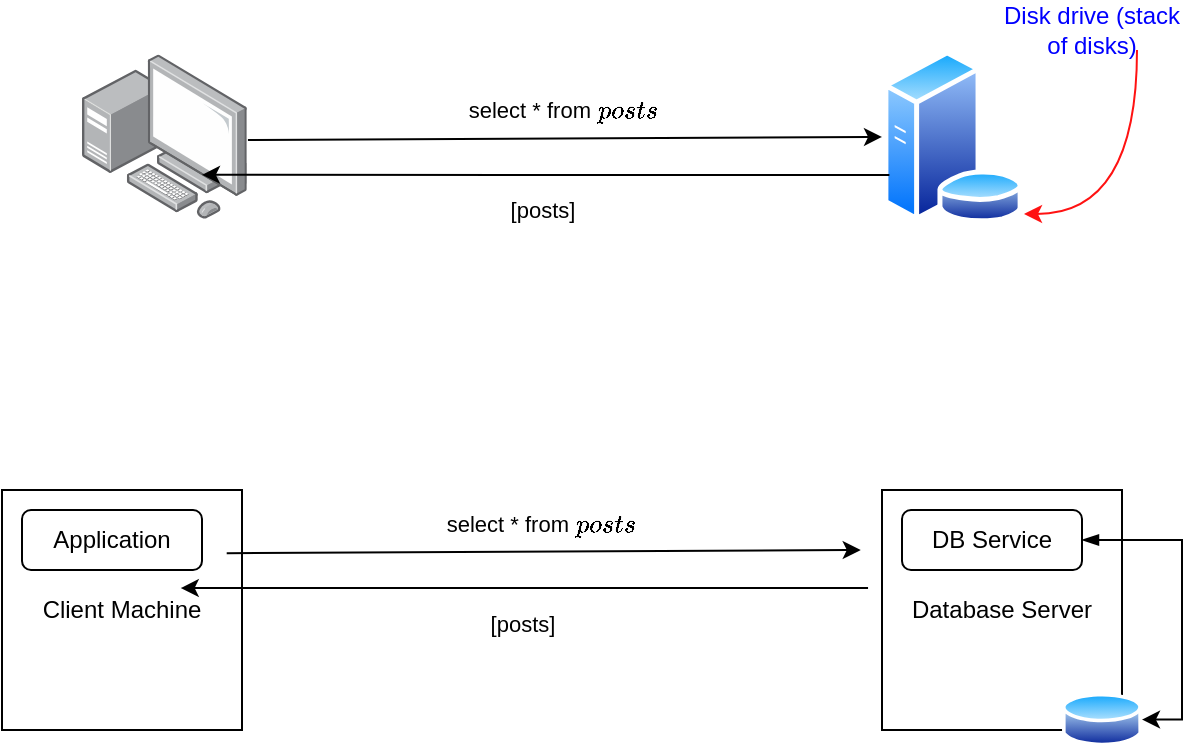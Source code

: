 <mxfile version="13.6.6" type="github" pages="4">
  <diagram id="535jIaAnYmbFfIY-fmwr" name="Page-3">
    <mxGraphModel dx="1426" dy="842" grid="1" gridSize="10" guides="1" tooltips="1" connect="1" arrows="1" fold="1" page="1" pageScale="1" pageWidth="850" pageHeight="1100" math="0" shadow="0">
      <root>
        <mxCell id="bosU0lAAXiq1cYPxXi9d-0" />
        <mxCell id="bosU0lAAXiq1cYPxXi9d-1" parent="bosU0lAAXiq1cYPxXi9d-0" />
        <mxCell id="bosU0lAAXiq1cYPxXi9d-2" value="" style="points=[];aspect=fixed;html=1;align=center;shadow=0;dashed=0;image;image=img/lib/allied_telesis/computer_and_terminals/Personal_Computer_with_Server.svg;" vertex="1" parent="bosU0lAAXiq1cYPxXi9d-1">
          <mxGeometry x="200" y="242.1" width="82.4" height="82.4" as="geometry" />
        </mxCell>
        <mxCell id="bosU0lAAXiq1cYPxXi9d-3" value="" style="aspect=fixed;perimeter=ellipsePerimeter;html=1;align=center;shadow=0;dashed=0;spacingTop=3;image;image=img/lib/active_directory/database_server.svg;" vertex="1" parent="bosU0lAAXiq1cYPxXi9d-1">
          <mxGeometry x="600" y="240" width="71" height="86.59" as="geometry" />
        </mxCell>
        <mxCell id="bosU0lAAXiq1cYPxXi9d-4" value="select * from `posts`" style="endArrow=classic;html=1;exitX=1.007;exitY=0.521;exitDx=0;exitDy=0;exitPerimeter=0;" edge="1" parent="bosU0lAAXiq1cYPxXi9d-1" source="bosU0lAAXiq1cYPxXi9d-2" target="bosU0lAAXiq1cYPxXi9d-3">
          <mxGeometry x="-0.009" y="14" width="50" height="50" relative="1" as="geometry">
            <mxPoint x="460" y="520" as="sourcePoint" />
            <mxPoint x="510" y="470" as="targetPoint" />
            <mxPoint as="offset" />
          </mxGeometry>
        </mxCell>
        <mxCell id="bosU0lAAXiq1cYPxXi9d-5" value="[posts]" style="endArrow=classic;html=1;exitX=0;exitY=0.75;exitDx=0;exitDy=0;entryX=0.728;entryY=0.732;entryDx=0;entryDy=0;entryPerimeter=0;" edge="1" parent="bosU0lAAXiq1cYPxXi9d-1" source="bosU0lAAXiq1cYPxXi9d-3" target="bosU0lAAXiq1cYPxXi9d-2">
          <mxGeometry x="0.011" y="18" width="50" height="50" relative="1" as="geometry">
            <mxPoint x="460" y="520" as="sourcePoint" />
            <mxPoint x="510" y="470" as="targetPoint" />
            <mxPoint as="offset" />
          </mxGeometry>
        </mxCell>
        <mxCell id="bosU0lAAXiq1cYPxXi9d-6" value="Client Machine" style="whiteSpace=wrap;html=1;aspect=fixed;" vertex="1" parent="bosU0lAAXiq1cYPxXi9d-1">
          <mxGeometry x="160" y="460" width="120" height="120" as="geometry" />
        </mxCell>
        <mxCell id="bosU0lAAXiq1cYPxXi9d-7" value="select * from `posts`" style="endArrow=classic;html=1;exitX=1.007;exitY=0.521;exitDx=0;exitDy=0;exitPerimeter=0;" edge="1" parent="bosU0lAAXiq1cYPxXi9d-1">
          <mxGeometry x="-0.009" y="14" width="50" height="50" relative="1" as="geometry">
            <mxPoint x="272.357" y="491.63" as="sourcePoint" />
            <mxPoint x="589.38" y="489.996" as="targetPoint" />
            <mxPoint as="offset" />
          </mxGeometry>
        </mxCell>
        <mxCell id="bosU0lAAXiq1cYPxXi9d-8" value="[posts]" style="endArrow=classic;html=1;exitX=0;exitY=0.75;exitDx=0;exitDy=0;entryX=0.728;entryY=0.732;entryDx=0;entryDy=0;entryPerimeter=0;" edge="1" parent="bosU0lAAXiq1cYPxXi9d-1">
          <mxGeometry x="0.011" y="18" width="50" height="50" relative="1" as="geometry">
            <mxPoint x="593.026" y="509.007" as="sourcePoint" />
            <mxPoint x="249.367" y="509.017" as="targetPoint" />
            <mxPoint as="offset" />
          </mxGeometry>
        </mxCell>
        <mxCell id="bosU0lAAXiq1cYPxXi9d-9" value="Application" style="rounded=1;whiteSpace=wrap;html=1;" vertex="1" parent="bosU0lAAXiq1cYPxXi9d-1">
          <mxGeometry x="170" y="470" width="90" height="30" as="geometry" />
        </mxCell>
        <mxCell id="bosU0lAAXiq1cYPxXi9d-10" value="Database Server" style="whiteSpace=wrap;html=1;aspect=fixed;" vertex="1" parent="bosU0lAAXiq1cYPxXi9d-1">
          <mxGeometry x="600" y="460" width="120" height="120" as="geometry" />
        </mxCell>
        <mxCell id="bosU0lAAXiq1cYPxXi9d-11" value="" style="aspect=fixed;perimeter=ellipsePerimeter;html=1;align=center;shadow=0;dashed=0;spacingTop=3;image;image=img/lib/active_directory/database.svg;" vertex="1" parent="bosU0lAAXiq1cYPxXi9d-1">
          <mxGeometry x="690" y="560" width="40" height="29.6" as="geometry" />
        </mxCell>
        <mxCell id="bosU0lAAXiq1cYPxXi9d-12" style="edgeStyle=orthogonalEdgeStyle;rounded=0;orthogonalLoop=1;jettySize=auto;html=1;entryX=1;entryY=0.5;entryDx=0;entryDy=0;exitX=1;exitY=0.5;exitDx=0;exitDy=0;startArrow=blockThin;startFill=1;" edge="1" parent="bosU0lAAXiq1cYPxXi9d-1" source="bosU0lAAXiq1cYPxXi9d-13" target="bosU0lAAXiq1cYPxXi9d-11">
          <mxGeometry relative="1" as="geometry" />
        </mxCell>
        <mxCell id="bosU0lAAXiq1cYPxXi9d-13" value="DB Service" style="rounded=1;whiteSpace=wrap;html=1;" vertex="1" parent="bosU0lAAXiq1cYPxXi9d-1">
          <mxGeometry x="610" y="470" width="90" height="30" as="geometry" />
        </mxCell>
        <mxCell id="bosU0lAAXiq1cYPxXi9d-14" style="edgeStyle=orthogonalEdgeStyle;curved=1;rounded=0;orthogonalLoop=1;jettySize=auto;html=1;exitX=0.75;exitY=1;exitDx=0;exitDy=0;startArrow=none;startFill=0;strokeColor=#FF1212;strokeWidth=1;fillColor=#FF0505;fontSize=12;fontColor=#0000FF;" edge="1" parent="bosU0lAAXiq1cYPxXi9d-1" source="bosU0lAAXiq1cYPxXi9d-15">
          <mxGeometry relative="1" as="geometry">
            <mxPoint x="671" y="322" as="targetPoint" />
            <Array as="points">
              <mxPoint x="728" y="322" />
              <mxPoint x="671" y="322" />
            </Array>
          </mxGeometry>
        </mxCell>
        <mxCell id="bosU0lAAXiq1cYPxXi9d-15" value="Disk drive (stack of disks)" style="text;html=1;strokeColor=none;fillColor=none;align=center;verticalAlign=middle;whiteSpace=wrap;rounded=0;fontSize=12;fontColor=#0000FF;" vertex="1" parent="bosU0lAAXiq1cYPxXi9d-1">
          <mxGeometry x="660" y="220" width="90" height="20" as="geometry" />
        </mxCell>
      </root>
    </mxGraphModel>
  </diagram>
  <diagram id="C5RBs43oDa-KdzZeNtuy" name="Page-1">
    <mxGraphModel dx="1426" dy="842" grid="1" gridSize="10" guides="1" tooltips="1" connect="1" arrows="1" fold="1" page="1" pageScale="1" pageWidth="827" pageHeight="1169" math="0" shadow="0">
      <root>
        <mxCell id="WIyWlLk6GJQsqaUBKTNV-0" />
        <mxCell id="WIyWlLk6GJQsqaUBKTNV-1" parent="WIyWlLk6GJQsqaUBKTNV-0" />
        <mxCell id="sINU_W-0aVp5hmcY1Ufi-14" style="edgeStyle=orthogonalEdgeStyle;rounded=0;orthogonalLoop=1;jettySize=auto;html=1;startArrow=blockThin;startFill=1;" edge="1" parent="WIyWlLk6GJQsqaUBKTNV-1" source="sINU_W-0aVp5hmcY1Ufi-2" target="sINU_W-0aVp5hmcY1Ufi-2">
          <mxGeometry relative="1" as="geometry">
            <mxPoint x="340" y="420" as="targetPoint" />
            <Array as="points">
              <mxPoint x="640" y="390" />
            </Array>
          </mxGeometry>
        </mxCell>
        <mxCell id="sINU_W-0aVp5hmcY1Ufi-2" value="" style="points=[];aspect=fixed;html=1;align=center;shadow=0;dashed=0;image;image=img/lib/allied_telesis/computer_and_terminals/Personal_Computer_with_Server.svg;" vertex="1" parent="WIyWlLk6GJQsqaUBKTNV-1">
          <mxGeometry x="280" y="330" width="82.4" height="82.4" as="geometry" />
        </mxCell>
        <mxCell id="sINU_W-0aVp5hmcY1Ufi-3" value="" style="aspect=fixed;perimeter=ellipsePerimeter;html=1;align=center;shadow=0;dashed=0;spacingTop=3;image;image=img/lib/active_directory/database.svg;" vertex="1" parent="WIyWlLk6GJQsqaUBKTNV-1">
          <mxGeometry x="250" y="370" width="40" height="29.6" as="geometry" />
        </mxCell>
        <mxCell id="sINU_W-0aVp5hmcY1Ufi-15" value="Client Machine" style="whiteSpace=wrap;html=1;aspect=fixed;" vertex="1" parent="WIyWlLk6GJQsqaUBKTNV-1">
          <mxGeometry x="280" y="600" width="190" height="190" as="geometry" />
        </mxCell>
        <mxCell id="sINU_W-0aVp5hmcY1Ufi-16" value="Application" style="rounded=1;whiteSpace=wrap;html=1;" vertex="1" parent="WIyWlLk6GJQsqaUBKTNV-1">
          <mxGeometry x="290" y="610" width="170" height="30" as="geometry" />
        </mxCell>
        <mxCell id="sINU_W-0aVp5hmcY1Ufi-17" value="" style="aspect=fixed;perimeter=ellipsePerimeter;html=1;align=center;shadow=0;dashed=0;spacingTop=3;image;image=img/lib/active_directory/database.svg;" vertex="1" parent="WIyWlLk6GJQsqaUBKTNV-1">
          <mxGeometry x="460" y="740" width="54.05" height="40" as="geometry" />
        </mxCell>
        <mxCell id="7XNnbv8hsG_1OXoC5hqW-5" value="select * from `posts" style="text;html=1;strokeColor=none;fillColor=none;align=center;verticalAlign=middle;whiteSpace=wrap;rounded=0;fontSize=12;fontColor=#0000FF;" vertex="1" parent="WIyWlLk6GJQsqaUBKTNV-1">
          <mxGeometry x="420" y="330" width="120" height="20" as="geometry" />
        </mxCell>
        <mxCell id="7XNnbv8hsG_1OXoC5hqW-7" value="[posts]" style="text;html=1;strokeColor=none;fillColor=none;align=center;verticalAlign=middle;whiteSpace=wrap;rounded=0;fontSize=12;fontColor=#0000FF;" vertex="1" parent="WIyWlLk6GJQsqaUBKTNV-1">
          <mxGeometry x="440" y="392.4" width="120" height="20" as="geometry" />
        </mxCell>
        <mxCell id="7XNnbv8hsG_1OXoC5hqW-8" style="edgeStyle=orthogonalEdgeStyle;rounded=0;orthogonalLoop=1;jettySize=auto;html=1;startArrow=blockThin;startFill=1;entryX=1;entryY=0.25;entryDx=0;entryDy=0;exitX=1;exitY=0.5;exitDx=0;exitDy=0;" edge="1" parent="WIyWlLk6GJQsqaUBKTNV-1" source="sINU_W-0aVp5hmcY1Ufi-16" target="sINU_W-0aVp5hmcY1Ufi-17">
          <mxGeometry relative="1" as="geometry">
            <mxPoint x="352.4" y="560" as="targetPoint" />
            <mxPoint x="352.4" y="522.4" as="sourcePoint" />
            <Array as="points">
              <mxPoint x="630" y="625" />
              <mxPoint x="630" y="751" />
            </Array>
          </mxGeometry>
        </mxCell>
        <mxCell id="7XNnbv8hsG_1OXoC5hqW-10" value="select * from `posts" style="text;html=1;strokeColor=none;fillColor=none;align=center;verticalAlign=middle;whiteSpace=wrap;rounded=0;fontSize=12;fontColor=#0000FF;" vertex="1" parent="WIyWlLk6GJQsqaUBKTNV-1">
          <mxGeometry x="500" y="600" width="120" height="20" as="geometry" />
        </mxCell>
        <mxCell id="7XNnbv8hsG_1OXoC5hqW-12" value="[posts]" style="text;html=1;strokeColor=none;fillColor=none;align=center;verticalAlign=middle;whiteSpace=wrap;rounded=0;fontSize=12;fontColor=#0000FF;" vertex="1" parent="WIyWlLk6GJQsqaUBKTNV-1">
          <mxGeometry x="510" y="760" width="120" height="20" as="geometry" />
        </mxCell>
      </root>
    </mxGraphModel>
  </diagram>
  <diagram id="Rt2idcS5UanygktmBUxr" name="Page-2">
    <mxGraphModel dx="1426" dy="842" grid="1" gridSize="10" guides="1" tooltips="1" connect="1" arrows="1" fold="1" page="1" pageScale="1" pageWidth="850" pageHeight="1100" math="0" shadow="0">
      <root>
        <mxCell id="48dqMW29AaX_sZPMYH46-0" />
        <mxCell id="48dqMW29AaX_sZPMYH46-1" parent="48dqMW29AaX_sZPMYH46-0" />
        <mxCell id="48dqMW29AaX_sZPMYH46-2" value="" style="rounded=1;whiteSpace=wrap;html=1;" vertex="1" parent="48dqMW29AaX_sZPMYH46-1">
          <mxGeometry x="160" y="390" width="550" height="320" as="geometry" />
        </mxCell>
        <mxCell id="48dqMW29AaX_sZPMYH46-3" value="" style="shape=cube;whiteSpace=wrap;html=1;boundedLbl=1;backgroundOutline=1;darkOpacity=0.05;darkOpacity2=0.1;" vertex="1" parent="48dqMW29AaX_sZPMYH46-1">
          <mxGeometry x="170" y="410" width="410" height="280" as="geometry" />
        </mxCell>
        <mxCell id="M9dh-8qWz-MCQfVXo83x-0" value="" style="aspect=fixed;perimeter=ellipsePerimeter;html=1;align=center;shadow=0;dashed=0;spacingTop=3;image;image=img/lib/active_directory/database.svg;" vertex="1" parent="48dqMW29AaX_sZPMYH46-1">
          <mxGeometry x="620" y="570" width="121.61" height="90" as="geometry" />
        </mxCell>
        <mxCell id="M9dh-8qWz-MCQfVXo83x-4" value="SQL&lt;br style=&quot;font-size: 12px;&quot;&gt;Command&lt;br style=&quot;font-size: 12px;&quot;&gt;&lt;font color=&quot;#0000ff&quot; style=&quot;font-size: 12px;&quot;&gt;(select * from `posts`)&lt;/font&gt;" style="edgeStyle=orthogonalEdgeStyle;rounded=0;orthogonalLoop=1;jettySize=auto;html=1;exitX=1;exitY=0.5;exitDx=0;exitDy=0;entryX=0;entryY=0.5;entryDx=0;entryDy=0;startArrow=blockThin;startFill=1;fontSize=12;" edge="1" parent="48dqMW29AaX_sZPMYH46-1" source="M9dh-8qWz-MCQfVXo83x-1" target="M9dh-8qWz-MCQfVXo83x-2">
          <mxGeometry relative="1" as="geometry" />
        </mxCell>
        <mxCell id="M9dh-8qWz-MCQfVXo83x-1" value="Application" style="shape=process;whiteSpace=wrap;html=1;backgroundOutline=1;" vertex="1" parent="48dqMW29AaX_sZPMYH46-1">
          <mxGeometry x="192" y="450" width="120" height="60" as="geometry" />
        </mxCell>
        <mxCell id="M9dh-8qWz-MCQfVXo83x-3" style="edgeStyle=orthogonalEdgeStyle;rounded=0;orthogonalLoop=1;jettySize=auto;html=1;startArrow=blockThin;startFill=1;" edge="1" parent="48dqMW29AaX_sZPMYH46-1" source="M9dh-8qWz-MCQfVXo83x-2" target="M9dh-8qWz-MCQfVXo83x-0">
          <mxGeometry relative="1" as="geometry" />
        </mxCell>
        <mxCell id="M9dh-8qWz-MCQfVXo83x-2" value="DB Driver" style="shape=process;whiteSpace=wrap;html=1;backgroundOutline=1;" vertex="1" parent="48dqMW29AaX_sZPMYH46-1">
          <mxGeometry x="458" y="450" width="120" height="60" as="geometry" />
        </mxCell>
      </root>
    </mxGraphModel>
  </diagram>
  <diagram id="jBQavaD3uOYNNbAxD5As" name="Page-4">
    <mxGraphModel dx="1426" dy="842" grid="1" gridSize="10" guides="1" tooltips="1" connect="1" arrows="1" fold="1" page="1" pageScale="1" pageWidth="850" pageHeight="1100" math="0" shadow="0">
      <root>
        <mxCell id="hrmVagEC84Tlhv_8ULsw-0" />
        <mxCell id="hrmVagEC84Tlhv_8ULsw-1" parent="hrmVagEC84Tlhv_8ULsw-0" />
        <mxCell id="HOP1BrM0tDb1RVY99nl5-0" value="" style="rounded=1;whiteSpace=wrap;html=1;" vertex="1" parent="hrmVagEC84Tlhv_8ULsw-1">
          <mxGeometry x="130" y="350" width="550" height="320" as="geometry" />
        </mxCell>
        <mxCell id="HOP1BrM0tDb1RVY99nl5-1" value="" style="shape=cube;whiteSpace=wrap;html=1;boundedLbl=1;backgroundOutline=1;darkOpacity=0.05;darkOpacity2=0.1;" vertex="1" parent="hrmVagEC84Tlhv_8ULsw-1">
          <mxGeometry x="140" y="370" width="410" height="280" as="geometry" />
        </mxCell>
        <mxCell id="HOP1BrM0tDb1RVY99nl5-2" value="" style="aspect=fixed;perimeter=ellipsePerimeter;html=1;align=center;shadow=0;dashed=0;spacingTop=3;image;image=img/lib/active_directory/database.svg;" vertex="1" parent="hrmVagEC84Tlhv_8ULsw-1">
          <mxGeometry x="590" y="530" width="121.61" height="90" as="geometry" />
        </mxCell>
        <mxCell id="HOP1BrM0tDb1RVY99nl5-3" value="Module&lt;br style=&quot;font-size: 12px&quot;&gt;API&lt;br&gt;&lt;font color=&quot;#0000ff&quot;&gt;(knex(&#39;posts&#39;))&lt;/font&gt;" style="edgeStyle=orthogonalEdgeStyle;rounded=0;orthogonalLoop=1;jettySize=auto;html=1;exitX=1;exitY=0.5;exitDx=0;exitDy=0;startArrow=blockThin;startFill=1;fontSize=12;" edge="1" parent="hrmVagEC84Tlhv_8ULsw-1" source="HOP1BrM0tDb1RVY99nl5-4" target="HOP1BrM0tDb1RVY99nl5-8">
          <mxGeometry relative="1" as="geometry" />
        </mxCell>
        <mxCell id="HOP1BrM0tDb1RVY99nl5-4" value="Application" style="shape=process;whiteSpace=wrap;html=1;backgroundOutline=1;" vertex="1" parent="hrmVagEC84Tlhv_8ULsw-1">
          <mxGeometry x="165" y="410" width="120" height="60" as="geometry" />
        </mxCell>
        <mxCell id="HOP1BrM0tDb1RVY99nl5-5" style="edgeStyle=orthogonalEdgeStyle;rounded=0;orthogonalLoop=1;jettySize=auto;html=1;startArrow=blockThin;startFill=1;" edge="1" parent="hrmVagEC84Tlhv_8ULsw-1" source="HOP1BrM0tDb1RVY99nl5-6" target="HOP1BrM0tDb1RVY99nl5-2">
          <mxGeometry relative="1" as="geometry" />
        </mxCell>
        <mxCell id="HOP1BrM0tDb1RVY99nl5-6" value="DB Driver" style="shape=process;whiteSpace=wrap;html=1;backgroundOutline=1;" vertex="1" parent="hrmVagEC84Tlhv_8ULsw-1">
          <mxGeometry x="420" y="545" width="120" height="60" as="geometry" />
        </mxCell>
        <mxCell id="HOP1BrM0tDb1RVY99nl5-7" value="SQL&lt;br style=&quot;font-size: 12px;&quot;&gt;Command&lt;br style=&quot;font-size: 12px;&quot;&gt;&lt;font color=&quot;#0000ff&quot; style=&quot;font-size: 12px;&quot;&gt;(select * from `posts`)&lt;/font&gt;" style="edgeStyle=orthogonalEdgeStyle;rounded=0;orthogonalLoop=1;jettySize=auto;html=1;exitX=0.5;exitY=1;exitDx=0;exitDy=0;startArrow=blockThin;startFill=1;fontSize=12;" edge="1" parent="hrmVagEC84Tlhv_8ULsw-1" source="HOP1BrM0tDb1RVY99nl5-8" target="HOP1BrM0tDb1RVY99nl5-6">
          <mxGeometry relative="1" as="geometry" />
        </mxCell>
        <mxCell id="HOP1BrM0tDb1RVY99nl5-8" value="SQL Query Builder &lt;br&gt;(like Knex)" style="shape=process;whiteSpace=wrap;html=1;backgroundOutline=1;" vertex="1" parent="hrmVagEC84Tlhv_8ULsw-1">
          <mxGeometry x="420" y="410" width="120" height="60" as="geometry" />
        </mxCell>
      </root>
    </mxGraphModel>
  </diagram>
</mxfile>
